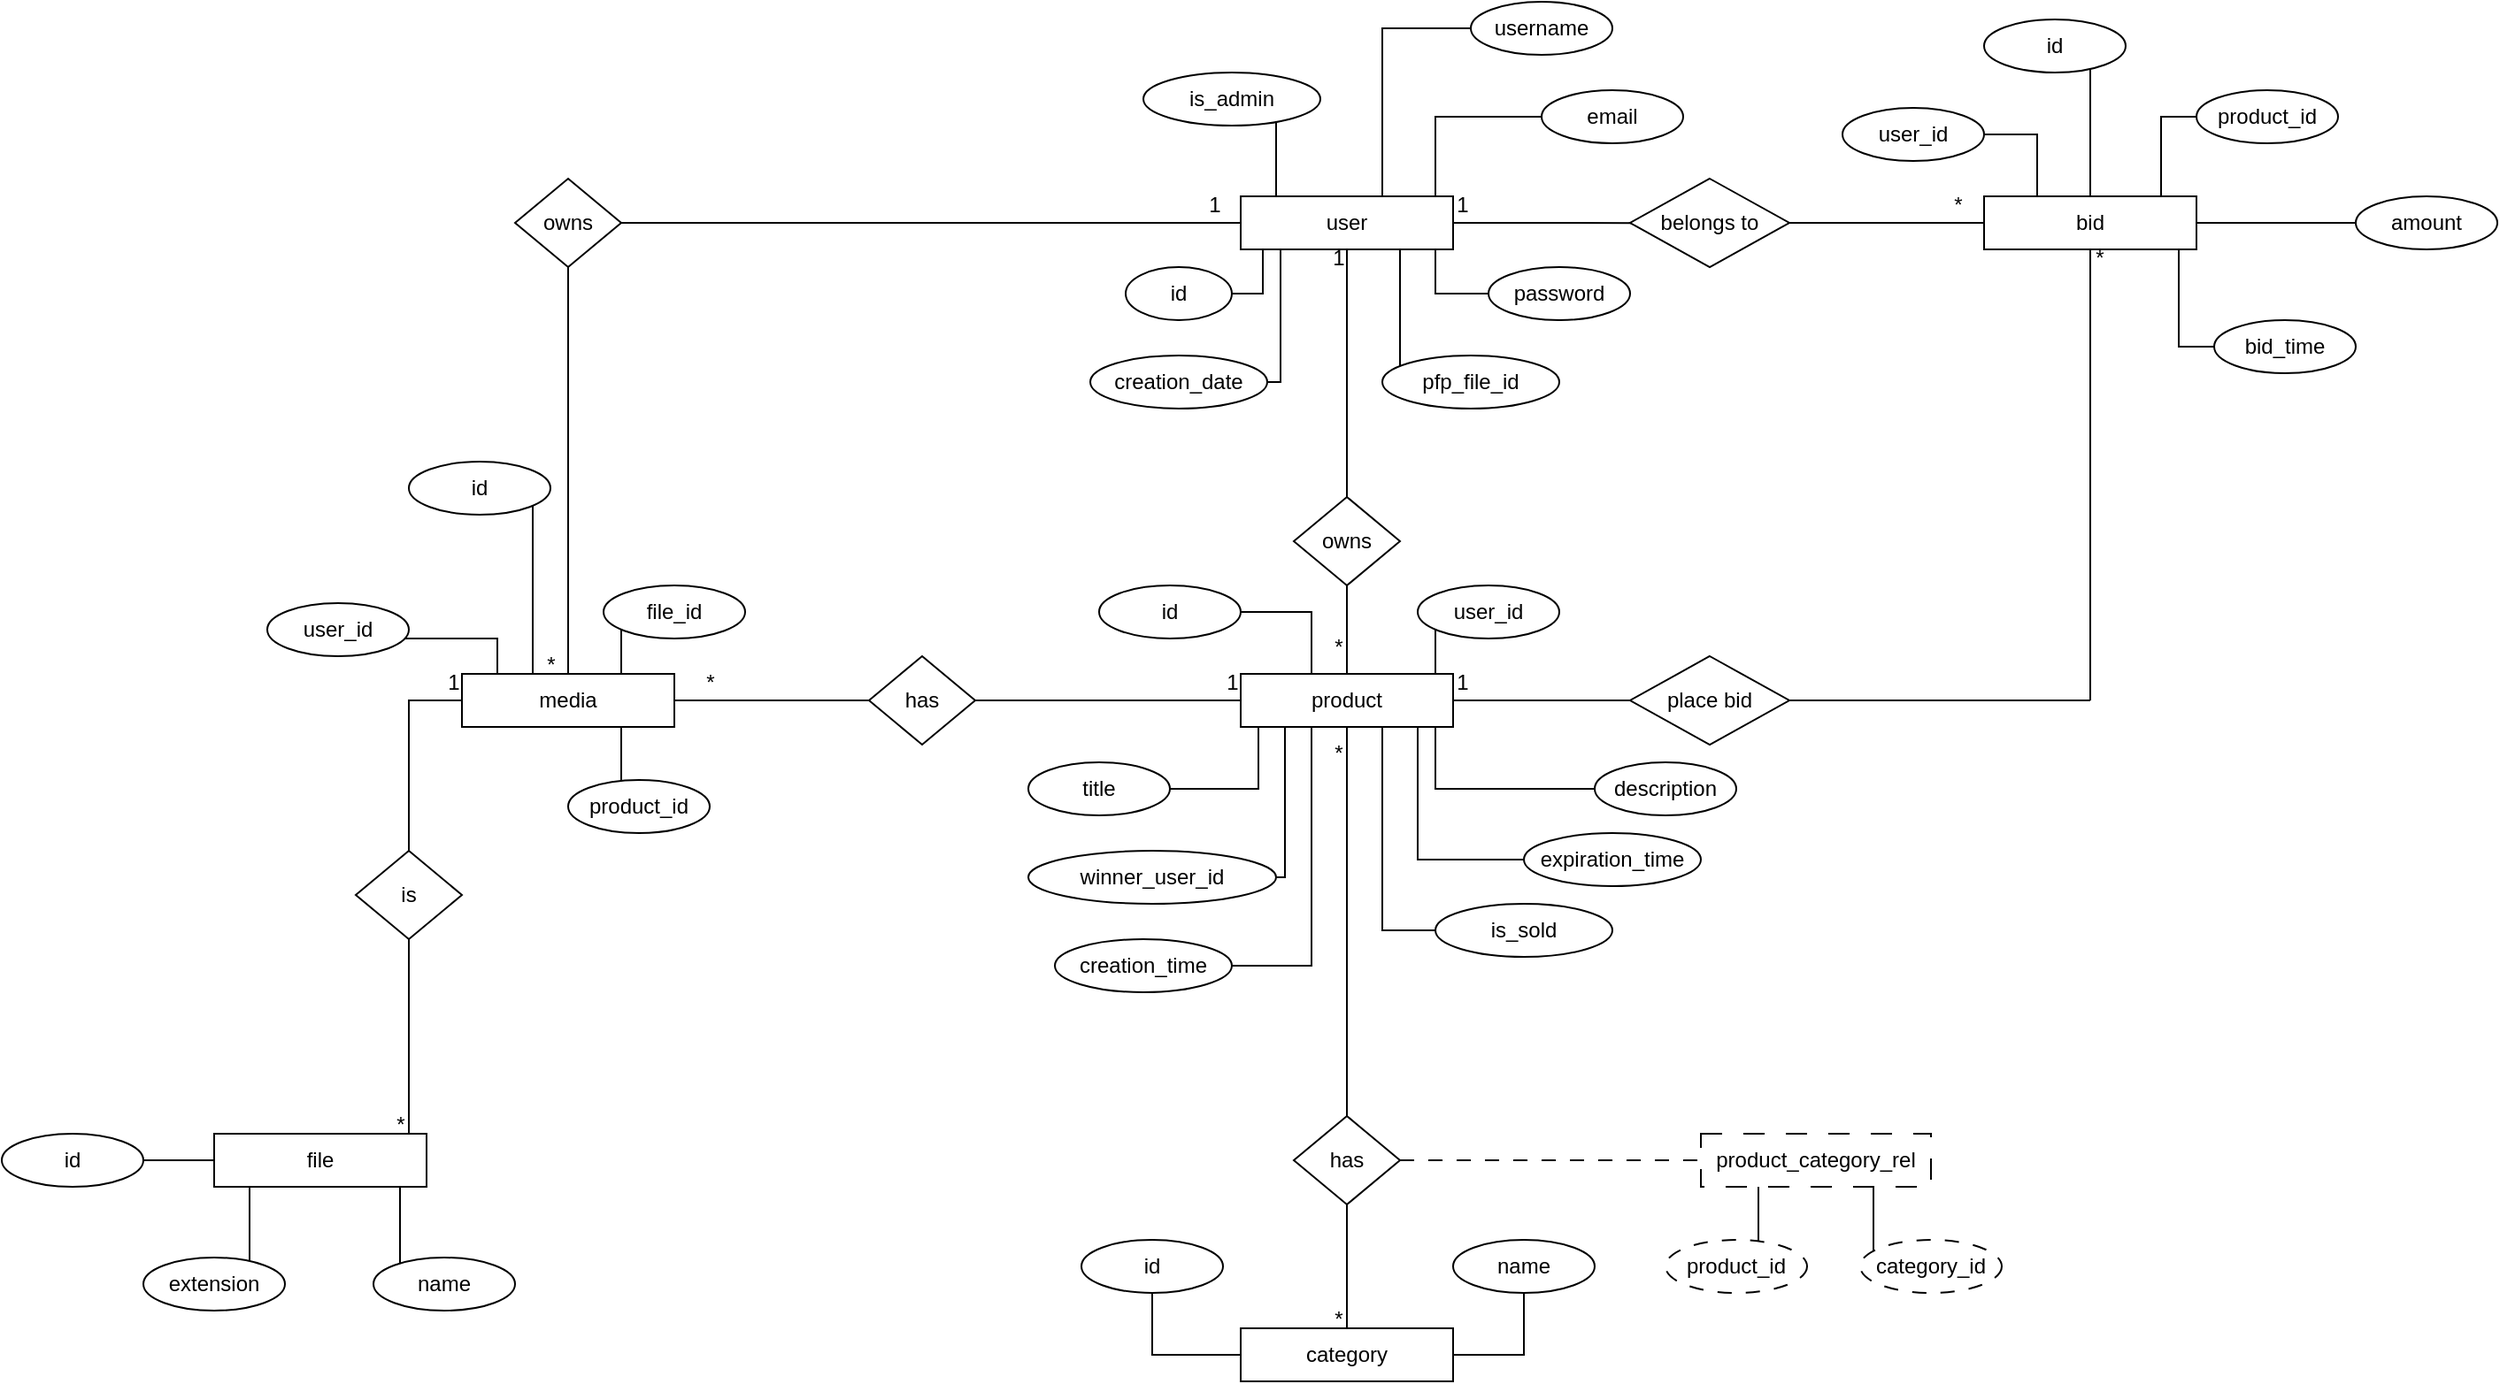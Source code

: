 <mxfile>
    <diagram name="Page-1" id="mbv6TLsFuCrTdZLjjNux">
        <mxGraphModel dx="1230" dy="990" grid="1" gridSize="10" guides="1" tooltips="1" connect="1" arrows="1" fold="1" page="1" pageScale="1" pageWidth="3300" pageHeight="2339" math="0" shadow="0">
            <root>
                <mxCell id="0"/>
                <mxCell id="1" parent="0"/>
                <mxCell id="swMecStcdgfZAD_rgg6A-17" style="edgeStyle=elbowEdgeStyle;rounded=0;orthogonalLoop=1;jettySize=auto;html=1;startArrow=none;endArrow=none;entryX=0.038;entryY=0.503;entryDx=0;entryDy=0;entryPerimeter=0;" parent="1" source="swMecStcdgfZAD_rgg6A-6" target="swMecStcdgfZAD_rgg6A-16" edge="1">
                    <mxGeometry relative="1" as="geometry"/>
                </mxCell>
                <mxCell id="swMecStcdgfZAD_rgg6A-29" style="edgeStyle=elbowEdgeStyle;rounded=0;orthogonalLoop=1;jettySize=auto;html=1;startArrow=none;endArrow=none;entryX=0;entryY=0.5;entryDx=0;entryDy=0;" parent="1" source="swMecStcdgfZAD_rgg6A-6" target="swMecStcdgfZAD_rgg6A-13" edge="1">
                    <mxGeometry relative="1" as="geometry">
                        <Array as="points">
                            <mxPoint x="890" y="600"/>
                            <mxPoint x="880" y="590"/>
                            <mxPoint x="860" y="610"/>
                        </Array>
                    </mxGeometry>
                </mxCell>
                <mxCell id="swMecStcdgfZAD_rgg6A-41" style="edgeStyle=elbowEdgeStyle;rounded=0;orthogonalLoop=1;jettySize=auto;html=1;startArrow=none;endArrow=none;entryX=0.5;entryY=0;entryDx=0;entryDy=0;" parent="1" source="swMecStcdgfZAD_rgg6A-6" target="swMecStcdgfZAD_rgg6A-40" edge="1">
                    <mxGeometry relative="1" as="geometry"/>
                </mxCell>
                <mxCell id="swMecStcdgfZAD_rgg6A-88" style="edgeStyle=elbowEdgeStyle;rounded=0;orthogonalLoop=1;jettySize=auto;html=1;startArrow=none;endArrow=none;" parent="1" source="swMecStcdgfZAD_rgg6A-6" target="swMecStcdgfZAD_rgg6A-86" edge="1">
                    <mxGeometry relative="1" as="geometry"/>
                </mxCell>
                <mxCell id="01d-2Dso8jKywiY7Rpm1-47" style="edgeStyle=elbowEdgeStyle;rounded=0;orthogonalLoop=1;jettySize=auto;html=1;startArrow=none;endArrow=none;exitX=0.75;exitY=1;exitDx=0;exitDy=0;" parent="1" source="swMecStcdgfZAD_rgg6A-6" target="01d-2Dso8jKywiY7Rpm1-45" edge="1">
                    <mxGeometry relative="1" as="geometry"/>
                </mxCell>
                <mxCell id="01d-2Dso8jKywiY7Rpm1-54" style="edgeStyle=elbowEdgeStyle;rounded=0;orthogonalLoop=1;jettySize=auto;html=1;startArrow=none;endArrow=none;exitX=0.25;exitY=1;exitDx=0;exitDy=0;" parent="1" source="swMecStcdgfZAD_rgg6A-6" target="swMecStcdgfZAD_rgg6A-7" edge="1">
                    <mxGeometry relative="1" as="geometry"/>
                </mxCell>
                <mxCell id="01d-2Dso8jKywiY7Rpm1-57" style="edgeStyle=elbowEdgeStyle;rounded=0;orthogonalLoop=1;jettySize=auto;elbow=vertical;html=1;startArrow=none;endArrow=none;exitX=0.25;exitY=0;exitDx=0;exitDy=0;" parent="1" source="swMecStcdgfZAD_rgg6A-6" edge="1">
                    <mxGeometry relative="1" as="geometry">
                        <mxPoint x="809.706" y="550" as="targetPoint"/>
                    </mxGeometry>
                </mxCell>
                <mxCell id="6" style="edgeStyle=elbowEdgeStyle;html=1;startArrow=none;endArrow=none;exitX=0.25;exitY=1;exitDx=0;exitDy=0;rounded=0;" parent="1" source="swMecStcdgfZAD_rgg6A-6" target="4" edge="1">
                    <mxGeometry relative="1" as="geometry"/>
                </mxCell>
                <mxCell id="8" style="edgeStyle=elbowEdgeStyle;rounded=0;html=1;startArrow=none;endArrow=none;exitX=0.75;exitY=0;exitDx=0;exitDy=0;" parent="1" source="swMecStcdgfZAD_rgg6A-6" target="7" edge="1">
                    <mxGeometry relative="1" as="geometry">
                        <Array as="points">
                            <mxPoint x="890" y="505"/>
                            <mxPoint x="880" y="520"/>
                        </Array>
                    </mxGeometry>
                </mxCell>
                <mxCell id="10" style="edgeStyle=elbowEdgeStyle;rounded=0;html=1;startArrow=none;endArrow=none;exitX=0.75;exitY=0;exitDx=0;exitDy=0;" parent="1" source="swMecStcdgfZAD_rgg6A-6" target="swMecStcdgfZAD_rgg6A-10" edge="1">
                    <mxGeometry relative="1" as="geometry">
                        <Array as="points">
                            <mxPoint x="860" y="480"/>
                        </Array>
                    </mxGeometry>
                </mxCell>
                <mxCell id="32" style="edgeStyle=elbowEdgeStyle;html=1;startArrow=none;endArrow=none;entryX=1;entryY=0.5;entryDx=0;entryDy=0;" parent="1" source="swMecStcdgfZAD_rgg6A-6" target="31" edge="1">
                    <mxGeometry relative="1" as="geometry">
                        <Array as="points">
                            <mxPoint x="800" y="530"/>
                        </Array>
                    </mxGeometry>
                </mxCell>
                <UserObject label="user" treeRoot="1" id="swMecStcdgfZAD_rgg6A-6">
                    <mxCell style="whiteSpace=wrap;html=1;align=center;treeFolding=1;treeMoving=1;newEdgeStyle={&quot;edgeStyle&quot;:&quot;elbowEdgeStyle&quot;,&quot;startArrow&quot;:&quot;none&quot;,&quot;endArrow&quot;:&quot;none&quot;};" parent="1" vertex="1">
                        <mxGeometry x="780" y="550" width="120" height="30" as="geometry"/>
                    </mxCell>
                </UserObject>
                <mxCell id="swMecStcdgfZAD_rgg6A-7" value="id" style="ellipse;whiteSpace=wrap;html=1;align=center;newEdgeStyle={&quot;edgeStyle&quot;:&quot;entityRelationEdgeStyle&quot;,&quot;startArrow&quot;:&quot;none&quot;,&quot;endArrow&quot;:&quot;none&quot;,&quot;segment&quot;:10,&quot;curved&quot;:1,&quot;sourcePerimeterSpacing&quot;:0,&quot;targetPerimeterSpacing&quot;:0};treeFolding=1;treeMoving=1;" parent="1" vertex="1">
                    <mxGeometry x="715" y="590" width="60" height="30" as="geometry"/>
                </mxCell>
                <mxCell id="swMecStcdgfZAD_rgg6A-10" value="username" style="ellipse;whiteSpace=wrap;html=1;align=center;newEdgeStyle={&quot;edgeStyle&quot;:&quot;entityRelationEdgeStyle&quot;,&quot;startArrow&quot;:&quot;none&quot;,&quot;endArrow&quot;:&quot;none&quot;,&quot;segment&quot;:10,&quot;curved&quot;:1,&quot;sourcePerimeterSpacing&quot;:0,&quot;targetPerimeterSpacing&quot;:0};treeFolding=1;treeMoving=1;" parent="1" vertex="1">
                    <mxGeometry x="910" y="440" width="80" height="30" as="geometry"/>
                </mxCell>
                <mxCell id="swMecStcdgfZAD_rgg6A-13" value="password" style="ellipse;whiteSpace=wrap;html=1;align=center;newEdgeStyle={&quot;edgeStyle&quot;:&quot;entityRelationEdgeStyle&quot;,&quot;startArrow&quot;:&quot;none&quot;,&quot;endArrow&quot;:&quot;none&quot;,&quot;segment&quot;:10,&quot;curved&quot;:1,&quot;sourcePerimeterSpacing&quot;:0,&quot;targetPerimeterSpacing&quot;:0};treeFolding=1;treeMoving=1;" parent="1" vertex="1">
                    <mxGeometry x="920" y="590" width="80" height="30" as="geometry"/>
                </mxCell>
                <mxCell id="swMecStcdgfZAD_rgg6A-19" style="edgeStyle=orthogonalEdgeStyle;rounded=0;orthogonalLoop=1;jettySize=auto;html=1;entryX=0;entryY=0.5;entryDx=0;entryDy=0;endArrow=none;endFill=0;" parent="1" source="swMecStcdgfZAD_rgg6A-16" target="swMecStcdgfZAD_rgg6A-18" edge="1">
                    <mxGeometry relative="1" as="geometry"/>
                </mxCell>
                <mxCell id="swMecStcdgfZAD_rgg6A-16" value="belongs to" style="rhombus;whiteSpace=wrap;html=1;" parent="1" vertex="1">
                    <mxGeometry x="1000" y="540" width="90" height="50" as="geometry"/>
                </mxCell>
                <mxCell id="swMecStcdgfZAD_rgg6A-25" style="edgeStyle=elbowEdgeStyle;rounded=0;orthogonalLoop=1;jettySize=auto;html=1;startArrow=none;endArrow=none;entryX=1;entryY=0.5;entryDx=0;entryDy=0;" parent="1" source="swMecStcdgfZAD_rgg6A-18" target="swMecStcdgfZAD_rgg6A-20" edge="1">
                    <mxGeometry relative="1" as="geometry">
                        <Array as="points">
                            <mxPoint x="1260" y="520"/>
                            <mxPoint x="1240" y="530"/>
                        </Array>
                    </mxGeometry>
                </mxCell>
                <mxCell id="swMecStcdgfZAD_rgg6A-35" style="edgeStyle=elbowEdgeStyle;rounded=0;orthogonalLoop=1;jettySize=auto;html=1;startArrow=none;endArrow=none;entryX=0;entryY=0.5;entryDx=0;entryDy=0;" parent="1" source="swMecStcdgfZAD_rgg6A-18" target="swMecStcdgfZAD_rgg6A-33" edge="1">
                    <mxGeometry relative="1" as="geometry">
                        <Array as="points">
                            <mxPoint x="1300" y="530"/>
                            <mxPoint x="1320" y="530"/>
                            <mxPoint x="1300" y="540"/>
                            <mxPoint x="1370" y="530"/>
                            <mxPoint x="1300" y="530"/>
                            <mxPoint x="1270" y="530"/>
                        </Array>
                    </mxGeometry>
                </mxCell>
                <mxCell id="swMecStcdgfZAD_rgg6A-39" style="edgeStyle=elbowEdgeStyle;rounded=0;orthogonalLoop=1;jettySize=auto;html=1;startArrow=none;endArrow=none;entryX=0;entryY=0.5;entryDx=0;entryDy=0;" parent="1" source="swMecStcdgfZAD_rgg6A-18" target="swMecStcdgfZAD_rgg6A-36" edge="1">
                    <mxGeometry relative="1" as="geometry"/>
                </mxCell>
                <mxCell id="swMecStcdgfZAD_rgg6A-51" style="edgeStyle=elbowEdgeStyle;rounded=0;orthogonalLoop=1;jettySize=auto;html=1;startArrow=none;endArrow=none;" parent="1" source="swMecStcdgfZAD_rgg6A-18" edge="1">
                    <mxGeometry relative="1" as="geometry">
                        <mxPoint x="1260" y="830" as="targetPoint"/>
                        <Array as="points">
                            <mxPoint x="1260" y="835"/>
                        </Array>
                    </mxGeometry>
                </mxCell>
                <mxCell id="01d-2Dso8jKywiY7Rpm1-13" style="edgeStyle=elbowEdgeStyle;rounded=0;orthogonalLoop=1;jettySize=auto;html=1;startArrow=none;endArrow=none;exitX=0.25;exitY=0;exitDx=0;exitDy=0;" parent="1" source="swMecStcdgfZAD_rgg6A-18" target="01d-2Dso8jKywiY7Rpm1-11" edge="1">
                    <mxGeometry relative="1" as="geometry">
                        <Array as="points">
                            <mxPoint x="1230" y="515"/>
                            <mxPoint x="1230" y="510"/>
                            <mxPoint x="1210" y="510"/>
                        </Array>
                    </mxGeometry>
                </mxCell>
                <mxCell id="19" style="edgeStyle=elbowEdgeStyle;rounded=0;html=1;startArrow=none;endArrow=none;exitX=0.75;exitY=1;exitDx=0;exitDy=0;" parent="1" source="swMecStcdgfZAD_rgg6A-18" target="18" edge="1">
                    <mxGeometry relative="1" as="geometry"/>
                </mxCell>
                <UserObject label="bid" treeRoot="1" id="swMecStcdgfZAD_rgg6A-18">
                    <mxCell style="whiteSpace=wrap;html=1;align=center;treeFolding=1;treeMoving=1;newEdgeStyle={&quot;edgeStyle&quot;:&quot;elbowEdgeStyle&quot;,&quot;startArrow&quot;:&quot;none&quot;,&quot;endArrow&quot;:&quot;none&quot;};" parent="1" vertex="1">
                        <mxGeometry x="1200" y="550" width="120" height="30" as="geometry"/>
                    </mxCell>
                </UserObject>
                <mxCell id="swMecStcdgfZAD_rgg6A-20" value="id" style="ellipse;whiteSpace=wrap;html=1;align=center;newEdgeStyle={&quot;edgeStyle&quot;:&quot;entityRelationEdgeStyle&quot;,&quot;startArrow&quot;:&quot;none&quot;,&quot;endArrow&quot;:&quot;none&quot;,&quot;segment&quot;:10,&quot;curved&quot;:1,&quot;sourcePerimeterSpacing&quot;:0,&quot;targetPerimeterSpacing&quot;:0};treeFolding=1;treeMoving=1;" parent="1" vertex="1">
                    <mxGeometry x="1200" y="450" width="80" height="30" as="geometry"/>
                </mxCell>
                <mxCell id="swMecStcdgfZAD_rgg6A-30" value="1" style="text;html=1;align=center;verticalAlign=middle;resizable=0;points=[];autosize=1;strokeColor=none;fillColor=none;" parent="1" vertex="1">
                    <mxGeometry x="890" y="540" width="30" height="30" as="geometry"/>
                </mxCell>
                <mxCell id="swMecStcdgfZAD_rgg6A-31" value="*" style="text;html=1;align=center;verticalAlign=middle;resizable=0;points=[];autosize=1;strokeColor=none;fillColor=none;" parent="1" vertex="1">
                    <mxGeometry x="1170" y="540" width="30" height="30" as="geometry"/>
                </mxCell>
                <mxCell id="swMecStcdgfZAD_rgg6A-33" value="product_id" style="ellipse;whiteSpace=wrap;html=1;align=center;newEdgeStyle={&quot;edgeStyle&quot;:&quot;entityRelationEdgeStyle&quot;,&quot;startArrow&quot;:&quot;none&quot;,&quot;endArrow&quot;:&quot;none&quot;,&quot;segment&quot;:10,&quot;curved&quot;:1,&quot;sourcePerimeterSpacing&quot;:0,&quot;targetPerimeterSpacing&quot;:0};treeFolding=1;treeMoving=1;" parent="1" vertex="1" collapsed="1">
                    <mxGeometry x="1320" y="490" width="80" height="30" as="geometry"/>
                </mxCell>
                <mxCell id="swMecStcdgfZAD_rgg6A-36" value="amount" style="ellipse;whiteSpace=wrap;html=1;align=center;newEdgeStyle={&quot;edgeStyle&quot;:&quot;entityRelationEdgeStyle&quot;,&quot;startArrow&quot;:&quot;none&quot;,&quot;endArrow&quot;:&quot;none&quot;,&quot;segment&quot;:10,&quot;curved&quot;:1,&quot;sourcePerimeterSpacing&quot;:0,&quot;targetPerimeterSpacing&quot;:0};treeFolding=1;treeMoving=1;" parent="1" vertex="1" collapsed="1">
                    <mxGeometry x="1410" y="550" width="80" height="30" as="geometry"/>
                </mxCell>
                <mxCell id="swMecStcdgfZAD_rgg6A-78" style="edgeStyle=orthogonalEdgeStyle;rounded=0;orthogonalLoop=1;jettySize=auto;html=1;endArrow=none;endFill=0;" parent="1" source="swMecStcdgfZAD_rgg6A-40" target="swMecStcdgfZAD_rgg6A-42" edge="1">
                    <mxGeometry relative="1" as="geometry"/>
                </mxCell>
                <mxCell id="swMecStcdgfZAD_rgg6A-40" value="owns" style="rhombus;whiteSpace=wrap;html=1;" parent="1" vertex="1">
                    <mxGeometry x="810" y="720" width="60" height="50" as="geometry"/>
                </mxCell>
                <mxCell id="swMecStcdgfZAD_rgg6A-45" value="" style="edgeStyle=elbowEdgeStyle;rounded=0;orthogonalLoop=1;jettySize=auto;html=1;elbow=horizontal;startArrow=none;endArrow=none;" parent="1" source="swMecStcdgfZAD_rgg6A-42" target="swMecStcdgfZAD_rgg6A-44" edge="1">
                    <mxGeometry relative="1" as="geometry"/>
                </mxCell>
                <mxCell id="swMecStcdgfZAD_rgg6A-77" style="edgeStyle=elbowEdgeStyle;rounded=0;orthogonalLoop=1;jettySize=auto;html=1;startArrow=none;endArrow=none;entryX=1;entryY=0.5;entryDx=0;entryDy=0;" parent="1" source="swMecStcdgfZAD_rgg6A-42" target="swMecStcdgfZAD_rgg6A-46" edge="1">
                    <mxGeometry relative="1" as="geometry">
                        <Array as="points">
                            <mxPoint x="820" y="800"/>
                            <mxPoint x="810" y="800"/>
                        </Array>
                    </mxGeometry>
                </mxCell>
                <mxCell id="swMecStcdgfZAD_rgg6A-106" style="edgeStyle=elbowEdgeStyle;rounded=0;orthogonalLoop=1;jettySize=auto;html=1;startArrow=none;endArrow=none;exitX=0.75;exitY=1;exitDx=0;exitDy=0;" parent="1" source="swMecStcdgfZAD_rgg6A-42" target="swMecStcdgfZAD_rgg6A-100" edge="1">
                    <mxGeometry relative="1" as="geometry">
                        <Array as="points">
                            <mxPoint x="890" y="885"/>
                            <mxPoint x="870" y="890"/>
                            <mxPoint x="890" y="870"/>
                        </Array>
                    </mxGeometry>
                </mxCell>
                <mxCell id="swMecStcdgfZAD_rgg6A-108" style="edgeStyle=elbowEdgeStyle;rounded=0;orthogonalLoop=1;jettySize=auto;html=1;startArrow=none;endArrow=none;exitX=0.25;exitY=1;exitDx=0;exitDy=0;" parent="1" source="swMecStcdgfZAD_rgg6A-42" target="swMecStcdgfZAD_rgg6A-107" edge="1">
                    <mxGeometry relative="1" as="geometry">
                        <Array as="points">
                            <mxPoint x="790" y="885"/>
                        </Array>
                    </mxGeometry>
                </mxCell>
                <mxCell id="01d-2Dso8jKywiY7Rpm1-4" style="edgeStyle=elbowEdgeStyle;rounded=0;orthogonalLoop=1;jettySize=auto;html=1;startArrow=none;endArrow=none;exitX=0.75;exitY=1;exitDx=0;exitDy=0;" parent="1" source="swMecStcdgfZAD_rgg6A-42" target="3" edge="1">
                    <mxGeometry relative="1" as="geometry">
                        <Array as="points">
                            <mxPoint x="880" y="900"/>
                            <mxPoint x="870" y="920"/>
                        </Array>
                    </mxGeometry>
                </mxCell>
                <mxCell id="01d-2Dso8jKywiY7Rpm1-5" style="edgeStyle=elbowEdgeStyle;rounded=0;orthogonalLoop=1;jettySize=auto;html=1;startArrow=none;endArrow=none;exitX=0.25;exitY=1;exitDx=0;exitDy=0;" parent="1" source="swMecStcdgfZAD_rgg6A-42" target="2" edge="1">
                    <mxGeometry relative="1" as="geometry">
                        <Array as="points">
                            <mxPoint x="820" y="900"/>
                        </Array>
                    </mxGeometry>
                </mxCell>
                <mxCell id="01d-2Dso8jKywiY7Rpm1-7" style="edgeStyle=elbowEdgeStyle;rounded=0;orthogonalLoop=1;jettySize=auto;html=1;startArrow=none;endArrow=none;exitX=0.75;exitY=1;exitDx=0;exitDy=0;" parent="1" source="swMecStcdgfZAD_rgg6A-42" target="01d-2Dso8jKywiY7Rpm1-6" edge="1">
                    <mxGeometry relative="1" as="geometry">
                        <Array as="points">
                            <mxPoint x="860" y="890"/>
                            <mxPoint x="850" y="880"/>
                            <mxPoint x="860" y="930"/>
                        </Array>
                    </mxGeometry>
                </mxCell>
                <mxCell id="30" style="edgeStyle=elbowEdgeStyle;html=1;startArrow=none;endArrow=none;exitX=0.25;exitY=1;exitDx=0;exitDy=0;rounded=0;" parent="1" source="swMecStcdgfZAD_rgg6A-42" target="29" edge="1">
                    <mxGeometry relative="1" as="geometry"/>
                </mxCell>
                <UserObject label="product" treeRoot="1" id="swMecStcdgfZAD_rgg6A-42">
                    <mxCell style="whiteSpace=wrap;html=1;align=center;treeFolding=1;treeMoving=1;newEdgeStyle={&quot;edgeStyle&quot;:&quot;elbowEdgeStyle&quot;,&quot;startArrow&quot;:&quot;none&quot;,&quot;endArrow&quot;:&quot;none&quot;};" parent="1" vertex="1">
                        <mxGeometry x="780" y="820" width="120" height="30" as="geometry"/>
                    </mxCell>
                </UserObject>
                <mxCell id="swMecStcdgfZAD_rgg6A-44" value="user_id" style="ellipse;whiteSpace=wrap;html=1;align=center;newEdgeStyle={&quot;edgeStyle&quot;:&quot;entityRelationEdgeStyle&quot;,&quot;startArrow&quot;:&quot;none&quot;,&quot;endArrow&quot;:&quot;none&quot;,&quot;segment&quot;:10,&quot;curved&quot;:1,&quot;sourcePerimeterSpacing&quot;:0,&quot;targetPerimeterSpacing&quot;:0};treeFolding=1;treeMoving=1;" parent="1" vertex="1">
                    <mxGeometry x="880" y="770" width="80" height="30" as="geometry"/>
                </mxCell>
                <mxCell id="swMecStcdgfZAD_rgg6A-46" value="id" style="ellipse;whiteSpace=wrap;html=1;align=center;newEdgeStyle={&quot;edgeStyle&quot;:&quot;entityRelationEdgeStyle&quot;,&quot;startArrow&quot;:&quot;none&quot;,&quot;endArrow&quot;:&quot;none&quot;,&quot;segment&quot;:10,&quot;curved&quot;:1,&quot;sourcePerimeterSpacing&quot;:0,&quot;targetPerimeterSpacing&quot;:0};treeFolding=1;treeMoving=1;" parent="1" vertex="1">
                    <mxGeometry x="700" y="770" width="80" height="30" as="geometry"/>
                </mxCell>
                <mxCell id="swMecStcdgfZAD_rgg6A-48" value="1" style="text;html=1;align=center;verticalAlign=middle;resizable=0;points=[];autosize=1;strokeColor=none;fillColor=none;" parent="1" vertex="1">
                    <mxGeometry x="820" y="570" width="30" height="30" as="geometry"/>
                </mxCell>
                <mxCell id="swMecStcdgfZAD_rgg6A-49" value="*" style="text;html=1;align=center;verticalAlign=middle;resizable=0;points=[];autosize=1;strokeColor=none;fillColor=none;" parent="1" vertex="1">
                    <mxGeometry x="820" y="790" width="30" height="30" as="geometry"/>
                </mxCell>
                <mxCell id="swMecStcdgfZAD_rgg6A-53" value="*" style="text;html=1;align=center;verticalAlign=middle;resizable=0;points=[];autosize=1;strokeColor=none;fillColor=none;" parent="1" vertex="1">
                    <mxGeometry x="1250" y="570" width="30" height="30" as="geometry"/>
                </mxCell>
                <mxCell id="swMecStcdgfZAD_rgg6A-54" value="1" style="text;html=1;align=center;verticalAlign=middle;resizable=0;points=[];autosize=1;strokeColor=none;fillColor=none;" parent="1" vertex="1">
                    <mxGeometry x="890" y="810" width="30" height="30" as="geometry"/>
                </mxCell>
                <mxCell id="swMecStcdgfZAD_rgg6A-60" style="edgeStyle=orthogonalEdgeStyle;rounded=0;orthogonalLoop=1;jettySize=auto;html=1;endArrow=none;endFill=0;" parent="1" source="swMecStcdgfZAD_rgg6A-55" edge="1">
                    <mxGeometry relative="1" as="geometry">
                        <mxPoint x="1260" y="835" as="targetPoint"/>
                    </mxGeometry>
                </mxCell>
                <mxCell id="swMecStcdgfZAD_rgg6A-61" style="edgeStyle=orthogonalEdgeStyle;rounded=0;orthogonalLoop=1;jettySize=auto;html=1;endArrow=none;endFill=0;" parent="1" source="swMecStcdgfZAD_rgg6A-55" target="swMecStcdgfZAD_rgg6A-42" edge="1">
                    <mxGeometry relative="1" as="geometry"/>
                </mxCell>
                <mxCell id="swMecStcdgfZAD_rgg6A-55" value="place bid" style="rhombus;whiteSpace=wrap;html=1;" parent="1" vertex="1">
                    <mxGeometry x="1000" y="810" width="90" height="50" as="geometry"/>
                </mxCell>
                <mxCell id="swMecStcdgfZAD_rgg6A-65" style="edgeStyle=orthogonalEdgeStyle;rounded=0;orthogonalLoop=1;jettySize=auto;html=1;entryX=0;entryY=0.5;entryDx=0;entryDy=0;endArrow=none;endFill=0;dashed=1;dashPattern=8 8;" parent="1" source="swMecStcdgfZAD_rgg6A-62" target="swMecStcdgfZAD_rgg6A-64" edge="1">
                    <mxGeometry relative="1" as="geometry"/>
                </mxCell>
                <mxCell id="swMecStcdgfZAD_rgg6A-67" style="edgeStyle=orthogonalEdgeStyle;rounded=0;orthogonalLoop=1;jettySize=auto;html=1;entryX=0.5;entryY=0;entryDx=0;entryDy=0;endArrow=none;endFill=0;" parent="1" source="swMecStcdgfZAD_rgg6A-62" target="swMecStcdgfZAD_rgg6A-66" edge="1">
                    <mxGeometry relative="1" as="geometry"/>
                </mxCell>
                <mxCell id="swMecStcdgfZAD_rgg6A-79" style="edgeStyle=orthogonalEdgeStyle;rounded=0;orthogonalLoop=1;jettySize=auto;html=1;endArrow=none;endFill=0;" parent="1" source="swMecStcdgfZAD_rgg6A-62" target="swMecStcdgfZAD_rgg6A-42" edge="1">
                    <mxGeometry relative="1" as="geometry"/>
                </mxCell>
                <mxCell id="swMecStcdgfZAD_rgg6A-62" value="has" style="rhombus;whiteSpace=wrap;html=1;shadow=0;rounded=0;" parent="1" vertex="1">
                    <mxGeometry x="810" y="1070" width="60" height="50" as="geometry"/>
                </mxCell>
                <mxCell id="27" style="edgeStyle=elbowEdgeStyle;rounded=0;html=1;startArrow=none;endArrow=none;exitX=0.25;exitY=1;exitDx=0;exitDy=0;" parent="1" source="swMecStcdgfZAD_rgg6A-64" target="25" edge="1">
                    <mxGeometry relative="1" as="geometry"/>
                </mxCell>
                <mxCell id="28" style="edgeStyle=elbowEdgeStyle;rounded=0;html=1;startArrow=none;endArrow=none;exitX=0.75;exitY=1;exitDx=0;exitDy=0;" parent="1" source="swMecStcdgfZAD_rgg6A-64" target="26" edge="1">
                    <mxGeometry relative="1" as="geometry"/>
                </mxCell>
                <UserObject label="product_category_rel" treeRoot="1" id="swMecStcdgfZAD_rgg6A-64">
                    <mxCell style="whiteSpace=wrap;html=1;align=center;treeFolding=1;treeMoving=1;newEdgeStyle={&quot;edgeStyle&quot;:&quot;elbowEdgeStyle&quot;,&quot;startArrow&quot;:&quot;none&quot;,&quot;endArrow&quot;:&quot;none&quot;};dashed=1;dashPattern=12 12;" parent="1" vertex="1">
                        <mxGeometry x="1040" y="1080" width="130" height="30" as="geometry"/>
                    </mxCell>
                </UserObject>
                <mxCell id="swMecStcdgfZAD_rgg6A-72" style="edgeStyle=elbowEdgeStyle;rounded=0;orthogonalLoop=1;jettySize=auto;html=1;startArrow=none;endArrow=none;entryX=0.5;entryY=1;entryDx=0;entryDy=0;" parent="1" source="swMecStcdgfZAD_rgg6A-66" target="swMecStcdgfZAD_rgg6A-70" edge="1">
                    <mxGeometry relative="1" as="geometry">
                        <Array as="points">
                            <mxPoint x="730" y="1205"/>
                            <mxPoint x="730" y="1200"/>
                        </Array>
                    </mxGeometry>
                </mxCell>
                <mxCell id="swMecStcdgfZAD_rgg6A-75" style="edgeStyle=elbowEdgeStyle;rounded=0;orthogonalLoop=1;jettySize=auto;html=1;startArrow=none;endArrow=none;entryX=0.5;entryY=1;entryDx=0;entryDy=0;" parent="1" source="swMecStcdgfZAD_rgg6A-66" target="swMecStcdgfZAD_rgg6A-73" edge="1">
                    <mxGeometry relative="1" as="geometry">
                        <Array as="points">
                            <mxPoint x="940" y="1205"/>
                        </Array>
                    </mxGeometry>
                </mxCell>
                <UserObject label="category" treeRoot="1" id="swMecStcdgfZAD_rgg6A-66">
                    <mxCell style="whiteSpace=wrap;html=1;align=center;treeFolding=1;treeMoving=1;newEdgeStyle={&quot;edgeStyle&quot;:&quot;elbowEdgeStyle&quot;,&quot;startArrow&quot;:&quot;none&quot;,&quot;endArrow&quot;:&quot;none&quot;};" parent="1" vertex="1">
                        <mxGeometry x="780" y="1190" width="120" height="30" as="geometry"/>
                    </mxCell>
                </UserObject>
                <mxCell id="swMecStcdgfZAD_rgg6A-68" value="*" style="text;html=1;align=center;verticalAlign=middle;resizable=0;points=[];autosize=1;strokeColor=none;fillColor=none;" parent="1" vertex="1">
                    <mxGeometry x="820" y="850" width="30" height="30" as="geometry"/>
                </mxCell>
                <mxCell id="swMecStcdgfZAD_rgg6A-69" value="*" style="text;html=1;align=center;verticalAlign=middle;resizable=0;points=[];autosize=1;strokeColor=none;fillColor=none;" parent="1" vertex="1">
                    <mxGeometry x="820" y="1170" width="30" height="30" as="geometry"/>
                </mxCell>
                <mxCell id="swMecStcdgfZAD_rgg6A-70" value="id" style="ellipse;whiteSpace=wrap;html=1;align=center;newEdgeStyle={&quot;edgeStyle&quot;:&quot;entityRelationEdgeStyle&quot;,&quot;startArrow&quot;:&quot;none&quot;,&quot;endArrow&quot;:&quot;none&quot;,&quot;segment&quot;:10,&quot;curved&quot;:1,&quot;sourcePerimeterSpacing&quot;:0,&quot;targetPerimeterSpacing&quot;:0};treeFolding=1;treeMoving=1;" parent="1" vertex="1">
                    <mxGeometry x="690" y="1140" width="80" height="30" as="geometry"/>
                </mxCell>
                <mxCell id="swMecStcdgfZAD_rgg6A-73" value="name" style="ellipse;whiteSpace=wrap;html=1;align=center;newEdgeStyle={&quot;edgeStyle&quot;:&quot;entityRelationEdgeStyle&quot;,&quot;startArrow&quot;:&quot;none&quot;,&quot;endArrow&quot;:&quot;none&quot;,&quot;segment&quot;:10,&quot;curved&quot;:1,&quot;sourcePerimeterSpacing&quot;:0,&quot;targetPerimeterSpacing&quot;:0};treeFolding=1;treeMoving=1;" parent="1" vertex="1">
                    <mxGeometry x="900" y="1140" width="80" height="30" as="geometry"/>
                </mxCell>
                <mxCell id="swMecStcdgfZAD_rgg6A-83" style="edgeStyle=elbowEdgeStyle;rounded=0;orthogonalLoop=1;jettySize=auto;html=1;startArrow=none;endArrow=none;" parent="1" source="swMecStcdgfZAD_rgg6A-80" target="swMecStcdgfZAD_rgg6A-81" edge="1">
                    <mxGeometry relative="1" as="geometry">
                        <Array as="points">
                            <mxPoint x="360" y="800"/>
                        </Array>
                    </mxGeometry>
                </mxCell>
                <mxCell id="swMecStcdgfZAD_rgg6A-84" style="edgeStyle=elbowEdgeStyle;rounded=0;orthogonalLoop=1;jettySize=auto;html=1;startArrow=none;endArrow=none;" parent="1" source="swMecStcdgfZAD_rgg6A-80" target="swMecStcdgfZAD_rgg6A-82" edge="1">
                    <mxGeometry relative="1" as="geometry"/>
                </mxCell>
                <mxCell id="01d-2Dso8jKywiY7Rpm1-38" style="edgeStyle=elbowEdgeStyle;rounded=0;orthogonalLoop=1;jettySize=auto;html=1;startArrow=none;endArrow=none;exitX=0.75;exitY=0;exitDx=0;exitDy=0;" parent="1" source="swMecStcdgfZAD_rgg6A-80" target="01d-2Dso8jKywiY7Rpm1-37" edge="1">
                    <mxGeometry relative="1" as="geometry"/>
                </mxCell>
                <mxCell id="17" style="edgeStyle=elbowEdgeStyle;rounded=0;html=1;startArrow=none;endArrow=none;exitX=0.25;exitY=0;exitDx=0;exitDy=0;" parent="1" source="swMecStcdgfZAD_rgg6A-80" target="15" edge="1">
                    <mxGeometry relative="1" as="geometry">
                        <Array as="points">
                            <mxPoint x="380" y="760"/>
                        </Array>
                    </mxGeometry>
                </mxCell>
                <UserObject label="media" treeRoot="1" id="swMecStcdgfZAD_rgg6A-80">
                    <mxCell style="whiteSpace=wrap;html=1;align=center;treeFolding=1;treeMoving=1;newEdgeStyle={&quot;edgeStyle&quot;:&quot;elbowEdgeStyle&quot;,&quot;startArrow&quot;:&quot;none&quot;,&quot;endArrow&quot;:&quot;none&quot;};" parent="1" vertex="1">
                        <mxGeometry x="340" y="820" width="120" height="30" as="geometry"/>
                    </mxCell>
                </UserObject>
                <mxCell id="swMecStcdgfZAD_rgg6A-81" value="user_id" style="ellipse;whiteSpace=wrap;html=1;align=center;newEdgeStyle={&quot;edgeStyle&quot;:&quot;entityRelationEdgeStyle&quot;,&quot;startArrow&quot;:&quot;none&quot;,&quot;endArrow&quot;:&quot;none&quot;,&quot;segment&quot;:10,&quot;curved&quot;:1,&quot;sourcePerimeterSpacing&quot;:0,&quot;targetPerimeterSpacing&quot;:0};treeFolding=1;treeMoving=1;" parent="1" vertex="1">
                    <mxGeometry x="230" y="780" width="80" height="30" as="geometry"/>
                </mxCell>
                <mxCell id="swMecStcdgfZAD_rgg6A-82" value="product_id" style="ellipse;whiteSpace=wrap;html=1;align=center;newEdgeStyle={&quot;edgeStyle&quot;:&quot;entityRelationEdgeStyle&quot;,&quot;startArrow&quot;:&quot;none&quot;,&quot;endArrow&quot;:&quot;none&quot;,&quot;segment&quot;:10,&quot;curved&quot;:1,&quot;sourcePerimeterSpacing&quot;:0,&quot;targetPerimeterSpacing&quot;:0};treeFolding=1;treeMoving=1;" parent="1" vertex="1">
                    <mxGeometry x="400" y="880" width="80" height="30" as="geometry"/>
                </mxCell>
                <mxCell id="swMecStcdgfZAD_rgg6A-98" style="edgeStyle=orthogonalEdgeStyle;rounded=0;orthogonalLoop=1;jettySize=auto;html=1;endArrow=none;endFill=0;" parent="1" source="swMecStcdgfZAD_rgg6A-85" target="swMecStcdgfZAD_rgg6A-80" edge="1">
                    <mxGeometry relative="1" as="geometry"/>
                </mxCell>
                <mxCell id="swMecStcdgfZAD_rgg6A-99" style="edgeStyle=orthogonalEdgeStyle;rounded=0;orthogonalLoop=1;jettySize=auto;html=1;endArrow=none;endFill=0;" parent="1" source="swMecStcdgfZAD_rgg6A-85" target="swMecStcdgfZAD_rgg6A-42" edge="1">
                    <mxGeometry relative="1" as="geometry"/>
                </mxCell>
                <mxCell id="swMecStcdgfZAD_rgg6A-85" value="has" style="rhombus;whiteSpace=wrap;html=1;shadow=0;rounded=0;" parent="1" vertex="1">
                    <mxGeometry x="570" y="810" width="60" height="50" as="geometry"/>
                </mxCell>
                <mxCell id="swMecStcdgfZAD_rgg6A-87" style="edgeStyle=orthogonalEdgeStyle;rounded=0;orthogonalLoop=1;jettySize=auto;html=1;endArrow=none;endFill=0;" parent="1" source="swMecStcdgfZAD_rgg6A-86" target="swMecStcdgfZAD_rgg6A-80" edge="1">
                    <mxGeometry relative="1" as="geometry"/>
                </mxCell>
                <mxCell id="swMecStcdgfZAD_rgg6A-86" value="owns" style="rhombus;whiteSpace=wrap;html=1;shadow=0;rounded=0;" parent="1" vertex="1">
                    <mxGeometry x="370" y="540" width="60" height="50" as="geometry"/>
                </mxCell>
                <mxCell id="swMecStcdgfZAD_rgg6A-93" value="1" style="text;html=1;align=center;verticalAlign=middle;resizable=0;points=[];autosize=1;strokeColor=none;fillColor=none;" parent="1" vertex="1">
                    <mxGeometry x="750" y="540" width="30" height="30" as="geometry"/>
                </mxCell>
                <mxCell id="swMecStcdgfZAD_rgg6A-94" value="*" style="text;html=1;align=center;verticalAlign=middle;resizable=0;points=[];autosize=1;strokeColor=none;fillColor=none;" parent="1" vertex="1">
                    <mxGeometry x="465" y="810" width="30" height="30" as="geometry"/>
                </mxCell>
                <mxCell id="swMecStcdgfZAD_rgg6A-95" value="1" style="text;html=1;align=center;verticalAlign=middle;resizable=0;points=[];autosize=1;strokeColor=none;fillColor=none;" parent="1" vertex="1">
                    <mxGeometry x="760" y="810" width="30" height="30" as="geometry"/>
                </mxCell>
                <mxCell id="swMecStcdgfZAD_rgg6A-96" value="*" style="text;html=1;align=center;verticalAlign=middle;resizable=0;points=[];autosize=1;strokeColor=none;fillColor=none;" parent="1" vertex="1">
                    <mxGeometry x="375" y="800" width="30" height="30" as="geometry"/>
                </mxCell>
                <mxCell id="swMecStcdgfZAD_rgg6A-100" value="description" style="ellipse;whiteSpace=wrap;html=1;align=center;newEdgeStyle={&quot;edgeStyle&quot;:&quot;entityRelationEdgeStyle&quot;,&quot;startArrow&quot;:&quot;none&quot;,&quot;endArrow&quot;:&quot;none&quot;,&quot;segment&quot;:10,&quot;curved&quot;:1,&quot;sourcePerimeterSpacing&quot;:0,&quot;targetPerimeterSpacing&quot;:0};treeFolding=1;treeMoving=1;" parent="1" vertex="1">
                    <mxGeometry x="980" y="870" width="80" height="30" as="geometry"/>
                </mxCell>
                <mxCell id="swMecStcdgfZAD_rgg6A-107" value="title" style="ellipse;whiteSpace=wrap;html=1;align=center;newEdgeStyle={&quot;edgeStyle&quot;:&quot;entityRelationEdgeStyle&quot;,&quot;startArrow&quot;:&quot;none&quot;,&quot;endArrow&quot;:&quot;none&quot;,&quot;segment&quot;:10,&quot;curved&quot;:1,&quot;sourcePerimeterSpacing&quot;:0,&quot;targetPerimeterSpacing&quot;:0};treeFolding=1;treeMoving=1;" parent="1" vertex="1">
                    <mxGeometry x="660" y="870" width="80" height="30" as="geometry"/>
                </mxCell>
                <mxCell id="2" value="creation_time" style="ellipse;whiteSpace=wrap;html=1;align=center;newEdgeStyle={&quot;edgeStyle&quot;:&quot;entityRelationEdgeStyle&quot;,&quot;startArrow&quot;:&quot;none&quot;,&quot;endArrow&quot;:&quot;none&quot;,&quot;segment&quot;:10,&quot;curved&quot;:1,&quot;sourcePerimeterSpacing&quot;:0,&quot;targetPerimeterSpacing&quot;:0};treeFolding=1;treeMoving=1;" parent="1" vertex="1" collapsed="1">
                    <mxGeometry x="675" y="970" width="100" height="30" as="geometry"/>
                </mxCell>
                <mxCell id="3" value="expiration_time" style="ellipse;whiteSpace=wrap;html=1;align=center;newEdgeStyle={&quot;edgeStyle&quot;:&quot;entityRelationEdgeStyle&quot;,&quot;startArrow&quot;:&quot;none&quot;,&quot;endArrow&quot;:&quot;none&quot;,&quot;segment&quot;:10,&quot;curved&quot;:1,&quot;sourcePerimeterSpacing&quot;:0,&quot;targetPerimeterSpacing&quot;:0};treeFolding=1;treeMoving=1;" parent="1" vertex="1" collapsed="1">
                    <mxGeometry x="940" y="910" width="100" height="30" as="geometry"/>
                </mxCell>
                <mxCell id="01d-2Dso8jKywiY7Rpm1-6" value="is_sold" style="ellipse;whiteSpace=wrap;html=1;align=center;newEdgeStyle={&quot;edgeStyle&quot;:&quot;entityRelationEdgeStyle&quot;,&quot;startArrow&quot;:&quot;none&quot;,&quot;endArrow&quot;:&quot;none&quot;,&quot;segment&quot;:10,&quot;curved&quot;:1,&quot;sourcePerimeterSpacing&quot;:0,&quot;targetPerimeterSpacing&quot;:0};treeFolding=1;treeMoving=1;" parent="1" vertex="1" collapsed="1">
                    <mxGeometry x="890" y="950" width="100" height="30" as="geometry"/>
                </mxCell>
                <mxCell id="01d-2Dso8jKywiY7Rpm1-11" value="user_id" style="ellipse;whiteSpace=wrap;html=1;align=center;newEdgeStyle={&quot;edgeStyle&quot;:&quot;entityRelationEdgeStyle&quot;,&quot;startArrow&quot;:&quot;none&quot;,&quot;endArrow&quot;:&quot;none&quot;,&quot;segment&quot;:10,&quot;curved&quot;:1,&quot;sourcePerimeterSpacing&quot;:0,&quot;targetPerimeterSpacing&quot;:0};treeFolding=1;treeMoving=1;" parent="1" vertex="1" collapsed="1">
                    <mxGeometry x="1120" y="500" width="80" height="30" as="geometry"/>
                </mxCell>
                <mxCell id="01d-2Dso8jKywiY7Rpm1-36" style="edgeStyle=elbowEdgeStyle;rounded=0;orthogonalLoop=1;jettySize=auto;html=1;startArrow=none;endArrow=none;" parent="1" source="20" target="swMecStcdgfZAD_rgg6A-80" edge="1">
                    <mxGeometry relative="1" as="geometry">
                        <Array as="points">
                            <mxPoint x="310" y="890"/>
                            <mxPoint x="310" y="1010"/>
                            <mxPoint x="260" y="910"/>
                        </Array>
                    </mxGeometry>
                </mxCell>
                <mxCell id="01d-2Dso8jKywiY7Rpm1-44" style="edgeStyle=elbowEdgeStyle;rounded=0;orthogonalLoop=1;jettySize=auto;html=1;startArrow=none;endArrow=none;" parent="1" source="01d-2Dso8jKywiY7Rpm1-35" target="01d-2Dso8jKywiY7Rpm1-42" edge="1">
                    <mxGeometry relative="1" as="geometry"/>
                </mxCell>
                <mxCell id="24" style="edgeStyle=elbowEdgeStyle;rounded=0;html=1;startArrow=none;endArrow=none;exitX=0;exitY=0.5;exitDx=0;exitDy=0;" parent="1" source="01d-2Dso8jKywiY7Rpm1-35" target="01d-2Dso8jKywiY7Rpm1-39" edge="1">
                    <mxGeometry relative="1" as="geometry"/>
                </mxCell>
                <mxCell id="34" style="edgeStyle=elbowEdgeStyle;html=1;startArrow=none;endArrow=none;" edge="1" parent="1" source="01d-2Dso8jKywiY7Rpm1-35" target="33">
                    <mxGeometry relative="1" as="geometry"/>
                </mxCell>
                <UserObject label="file" treeRoot="1" id="01d-2Dso8jKywiY7Rpm1-35">
                    <mxCell style="whiteSpace=wrap;html=1;align=center;treeFolding=1;treeMoving=1;newEdgeStyle={&quot;edgeStyle&quot;:&quot;elbowEdgeStyle&quot;,&quot;startArrow&quot;:&quot;none&quot;,&quot;endArrow&quot;:&quot;none&quot;};" parent="1" vertex="1">
                        <mxGeometry x="200" y="1080" width="120" height="30" as="geometry"/>
                    </mxCell>
                </UserObject>
                <mxCell id="01d-2Dso8jKywiY7Rpm1-37" value="file_id" style="ellipse;whiteSpace=wrap;html=1;align=center;newEdgeStyle={&quot;edgeStyle&quot;:&quot;entityRelationEdgeStyle&quot;,&quot;startArrow&quot;:&quot;none&quot;,&quot;endArrow&quot;:&quot;none&quot;,&quot;segment&quot;:10,&quot;curved&quot;:1,&quot;sourcePerimeterSpacing&quot;:0,&quot;targetPerimeterSpacing&quot;:0};treeFolding=1;treeMoving=1;" parent="1" vertex="1">
                    <mxGeometry x="420" y="770" width="80" height="30" as="geometry"/>
                </mxCell>
                <mxCell id="01d-2Dso8jKywiY7Rpm1-39" value="id" style="ellipse;whiteSpace=wrap;html=1;align=center;newEdgeStyle={&quot;edgeStyle&quot;:&quot;entityRelationEdgeStyle&quot;,&quot;startArrow&quot;:&quot;none&quot;,&quot;endArrow&quot;:&quot;none&quot;,&quot;segment&quot;:10,&quot;curved&quot;:1,&quot;sourcePerimeterSpacing&quot;:0,&quot;targetPerimeterSpacing&quot;:0};treeFolding=1;treeMoving=1;" parent="1" vertex="1">
                    <mxGeometry x="80" y="1080" width="80" height="30" as="geometry"/>
                </mxCell>
                <mxCell id="01d-2Dso8jKywiY7Rpm1-42" value="name" style="ellipse;whiteSpace=wrap;html=1;align=center;newEdgeStyle={&quot;edgeStyle&quot;:&quot;entityRelationEdgeStyle&quot;,&quot;startArrow&quot;:&quot;none&quot;,&quot;endArrow&quot;:&quot;none&quot;,&quot;segment&quot;:10,&quot;curved&quot;:1,&quot;sourcePerimeterSpacing&quot;:0,&quot;targetPerimeterSpacing&quot;:0};treeFolding=1;treeMoving=1;" parent="1" vertex="1">
                    <mxGeometry x="290" y="1150" width="80" height="30" as="geometry"/>
                </mxCell>
                <mxCell id="01d-2Dso8jKywiY7Rpm1-45" value="pfp_file_id" style="ellipse;whiteSpace=wrap;html=1;align=center;newEdgeStyle={&quot;edgeStyle&quot;:&quot;entityRelationEdgeStyle&quot;,&quot;startArrow&quot;:&quot;none&quot;,&quot;endArrow&quot;:&quot;none&quot;,&quot;segment&quot;:10,&quot;curved&quot;:1,&quot;sourcePerimeterSpacing&quot;:0,&quot;targetPerimeterSpacing&quot;:0};treeFolding=1;treeMoving=1;" parent="1" vertex="1">
                    <mxGeometry x="860" y="640" width="100" height="30" as="geometry"/>
                </mxCell>
                <mxCell id="01d-2Dso8jKywiY7Rpm1-51" value="*" style="text;html=1;align=center;verticalAlign=middle;resizable=0;points=[];autosize=1;strokeColor=none;fillColor=none;" parent="1" vertex="1">
                    <mxGeometry x="290" y="1060" width="30" height="30" as="geometry"/>
                </mxCell>
                <mxCell id="01d-2Dso8jKywiY7Rpm1-52" value="1" style="text;html=1;align=center;verticalAlign=middle;resizable=0;points=[];autosize=1;strokeColor=none;fillColor=none;" parent="1" vertex="1">
                    <mxGeometry x="320" y="810" width="30" height="30" as="geometry"/>
                </mxCell>
                <mxCell id="4" value="creation_date" style="ellipse;whiteSpace=wrap;html=1;align=center;newEdgeStyle={&quot;edgeStyle&quot;:&quot;entityRelationEdgeStyle&quot;,&quot;startArrow&quot;:&quot;none&quot;,&quot;endArrow&quot;:&quot;none&quot;,&quot;segment&quot;:10,&quot;curved&quot;:1,&quot;sourcePerimeterSpacing&quot;:0,&quot;targetPerimeterSpacing&quot;:0};treeFolding=1;treeMoving=1;" parent="1" vertex="1">
                    <mxGeometry x="695" y="640" width="100" height="30" as="geometry"/>
                </mxCell>
                <mxCell id="7" value="email" style="ellipse;whiteSpace=wrap;html=1;align=center;newEdgeStyle={&quot;edgeStyle&quot;:&quot;entityRelationEdgeStyle&quot;,&quot;startArrow&quot;:&quot;none&quot;,&quot;endArrow&quot;:&quot;none&quot;,&quot;segment&quot;:10,&quot;curved&quot;:1,&quot;sourcePerimeterSpacing&quot;:0,&quot;targetPerimeterSpacing&quot;:0};treeFolding=1;treeMoving=1;" parent="1" vertex="1">
                    <mxGeometry x="950" y="490" width="80" height="30" as="geometry"/>
                </mxCell>
                <mxCell id="15" value="id" style="ellipse;whiteSpace=wrap;html=1;align=center;newEdgeStyle={&quot;edgeStyle&quot;:&quot;entityRelationEdgeStyle&quot;,&quot;startArrow&quot;:&quot;none&quot;,&quot;endArrow&quot;:&quot;none&quot;,&quot;segment&quot;:10,&quot;curved&quot;:1,&quot;sourcePerimeterSpacing&quot;:0,&quot;targetPerimeterSpacing&quot;:0};treeFolding=1;treeMoving=1;" parent="1" vertex="1">
                    <mxGeometry x="310" y="700" width="80" height="30" as="geometry"/>
                </mxCell>
                <mxCell id="18" value="bid_time" style="ellipse;whiteSpace=wrap;html=1;align=center;newEdgeStyle={&quot;edgeStyle&quot;:&quot;entityRelationEdgeStyle&quot;,&quot;startArrow&quot;:&quot;none&quot;,&quot;endArrow&quot;:&quot;none&quot;,&quot;segment&quot;:10,&quot;curved&quot;:1,&quot;sourcePerimeterSpacing&quot;:0,&quot;targetPerimeterSpacing&quot;:0};treeFolding=1;treeMoving=1;" parent="1" vertex="1" collapsed="1">
                    <mxGeometry x="1330" y="620" width="80" height="30" as="geometry"/>
                </mxCell>
                <mxCell id="21" value="" style="edgeStyle=elbowEdgeStyle;rounded=0;orthogonalLoop=1;jettySize=auto;html=1;startArrow=none;endArrow=none;" parent="1" source="01d-2Dso8jKywiY7Rpm1-35" target="20" edge="1">
                    <mxGeometry relative="1" as="geometry">
                        <Array as="points">
                            <mxPoint x="310" y="990"/>
                        </Array>
                        <mxPoint x="310" y="1080" as="sourcePoint"/>
                        <mxPoint x="340" y="835" as="targetPoint"/>
                    </mxGeometry>
                </mxCell>
                <mxCell id="20" value="is" style="rhombus;whiteSpace=wrap;html=1;shadow=0;rounded=0;" parent="1" vertex="1">
                    <mxGeometry x="280" y="920" width="60" height="50" as="geometry"/>
                </mxCell>
                <mxCell id="25" value="product_id" style="ellipse;whiteSpace=wrap;html=1;align=center;newEdgeStyle={&quot;edgeStyle&quot;:&quot;entityRelationEdgeStyle&quot;,&quot;startArrow&quot;:&quot;none&quot;,&quot;endArrow&quot;:&quot;none&quot;,&quot;segment&quot;:10,&quot;curved&quot;:1,&quot;sourcePerimeterSpacing&quot;:0,&quot;targetPerimeterSpacing&quot;:0};treeFolding=1;treeMoving=1;dashed=1;dashPattern=8 8;" parent="1" vertex="1">
                    <mxGeometry x="1020" y="1140" width="80" height="30" as="geometry"/>
                </mxCell>
                <mxCell id="26" value="category_id" style="ellipse;whiteSpace=wrap;html=1;align=center;newEdgeStyle={&quot;edgeStyle&quot;:&quot;entityRelationEdgeStyle&quot;,&quot;startArrow&quot;:&quot;none&quot;,&quot;endArrow&quot;:&quot;none&quot;,&quot;segment&quot;:10,&quot;curved&quot;:1,&quot;sourcePerimeterSpacing&quot;:0,&quot;targetPerimeterSpacing&quot;:0};treeFolding=1;treeMoving=1;dashed=1;dashPattern=8 8;" parent="1" vertex="1">
                    <mxGeometry x="1130" y="1140" width="80" height="30" as="geometry"/>
                </mxCell>
                <mxCell id="29" value="winner_user_id" style="ellipse;whiteSpace=wrap;html=1;align=center;newEdgeStyle={&quot;edgeStyle&quot;:&quot;entityRelationEdgeStyle&quot;,&quot;startArrow&quot;:&quot;none&quot;,&quot;endArrow&quot;:&quot;none&quot;,&quot;segment&quot;:10,&quot;curved&quot;:1,&quot;sourcePerimeterSpacing&quot;:0,&quot;targetPerimeterSpacing&quot;:0};treeFolding=1;treeMoving=1;" parent="1" vertex="1" collapsed="1">
                    <mxGeometry x="660" y="920" width="140" height="30" as="geometry"/>
                </mxCell>
                <mxCell id="31" value="is_admin" style="ellipse;whiteSpace=wrap;html=1;align=center;newEdgeStyle={&quot;edgeStyle&quot;:&quot;entityRelationEdgeStyle&quot;,&quot;startArrow&quot;:&quot;none&quot;,&quot;endArrow&quot;:&quot;none&quot;,&quot;segment&quot;:10,&quot;curved&quot;:1,&quot;sourcePerimeterSpacing&quot;:0,&quot;targetPerimeterSpacing&quot;:0};treeFolding=1;treeMoving=1;" parent="1" vertex="1">
                    <mxGeometry x="725" y="480" width="100" height="30" as="geometry"/>
                </mxCell>
                <mxCell id="33" value="extension" style="ellipse;whiteSpace=wrap;html=1;align=center;newEdgeStyle={&quot;edgeStyle&quot;:&quot;entityRelationEdgeStyle&quot;,&quot;startArrow&quot;:&quot;none&quot;,&quot;endArrow&quot;:&quot;none&quot;,&quot;segment&quot;:10,&quot;curved&quot;:1,&quot;sourcePerimeterSpacing&quot;:0,&quot;targetPerimeterSpacing&quot;:0};treeFolding=1;treeMoving=1;" vertex="1" parent="1">
                    <mxGeometry x="160" y="1150" width="80" height="30" as="geometry"/>
                </mxCell>
            </root>
        </mxGraphModel>
    </diagram>
</mxfile>